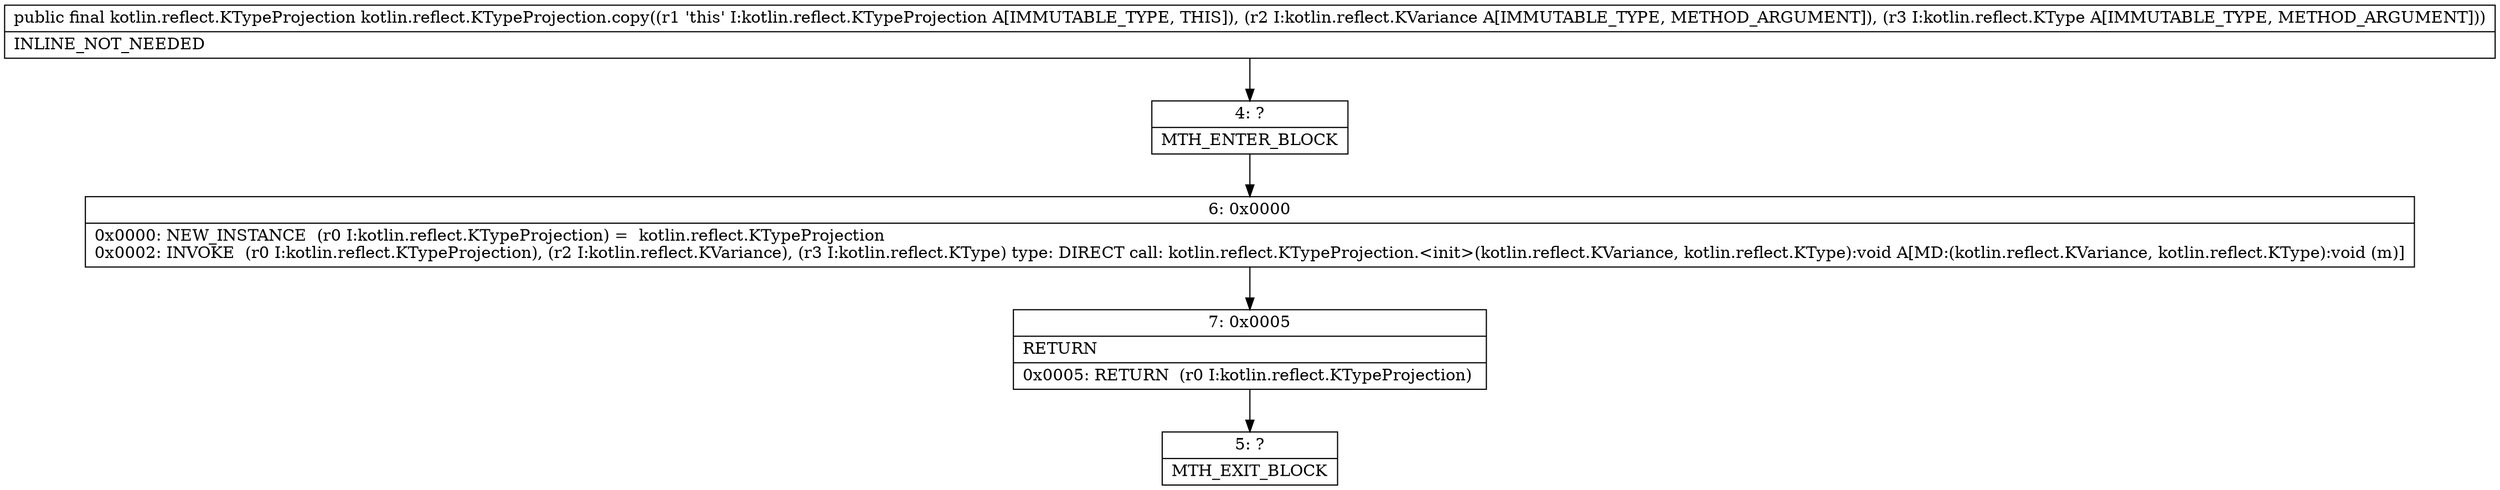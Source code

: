 digraph "CFG forkotlin.reflect.KTypeProjection.copy(Lkotlin\/reflect\/KVariance;Lkotlin\/reflect\/KType;)Lkotlin\/reflect\/KTypeProjection;" {
Node_4 [shape=record,label="{4\:\ ?|MTH_ENTER_BLOCK\l}"];
Node_6 [shape=record,label="{6\:\ 0x0000|0x0000: NEW_INSTANCE  (r0 I:kotlin.reflect.KTypeProjection) =  kotlin.reflect.KTypeProjection \l0x0002: INVOKE  (r0 I:kotlin.reflect.KTypeProjection), (r2 I:kotlin.reflect.KVariance), (r3 I:kotlin.reflect.KType) type: DIRECT call: kotlin.reflect.KTypeProjection.\<init\>(kotlin.reflect.KVariance, kotlin.reflect.KType):void A[MD:(kotlin.reflect.KVariance, kotlin.reflect.KType):void (m)]\l}"];
Node_7 [shape=record,label="{7\:\ 0x0005|RETURN\l|0x0005: RETURN  (r0 I:kotlin.reflect.KTypeProjection) \l}"];
Node_5 [shape=record,label="{5\:\ ?|MTH_EXIT_BLOCK\l}"];
MethodNode[shape=record,label="{public final kotlin.reflect.KTypeProjection kotlin.reflect.KTypeProjection.copy((r1 'this' I:kotlin.reflect.KTypeProjection A[IMMUTABLE_TYPE, THIS]), (r2 I:kotlin.reflect.KVariance A[IMMUTABLE_TYPE, METHOD_ARGUMENT]), (r3 I:kotlin.reflect.KType A[IMMUTABLE_TYPE, METHOD_ARGUMENT]))  | INLINE_NOT_NEEDED\l}"];
MethodNode -> Node_4;Node_4 -> Node_6;
Node_6 -> Node_7;
Node_7 -> Node_5;
}


